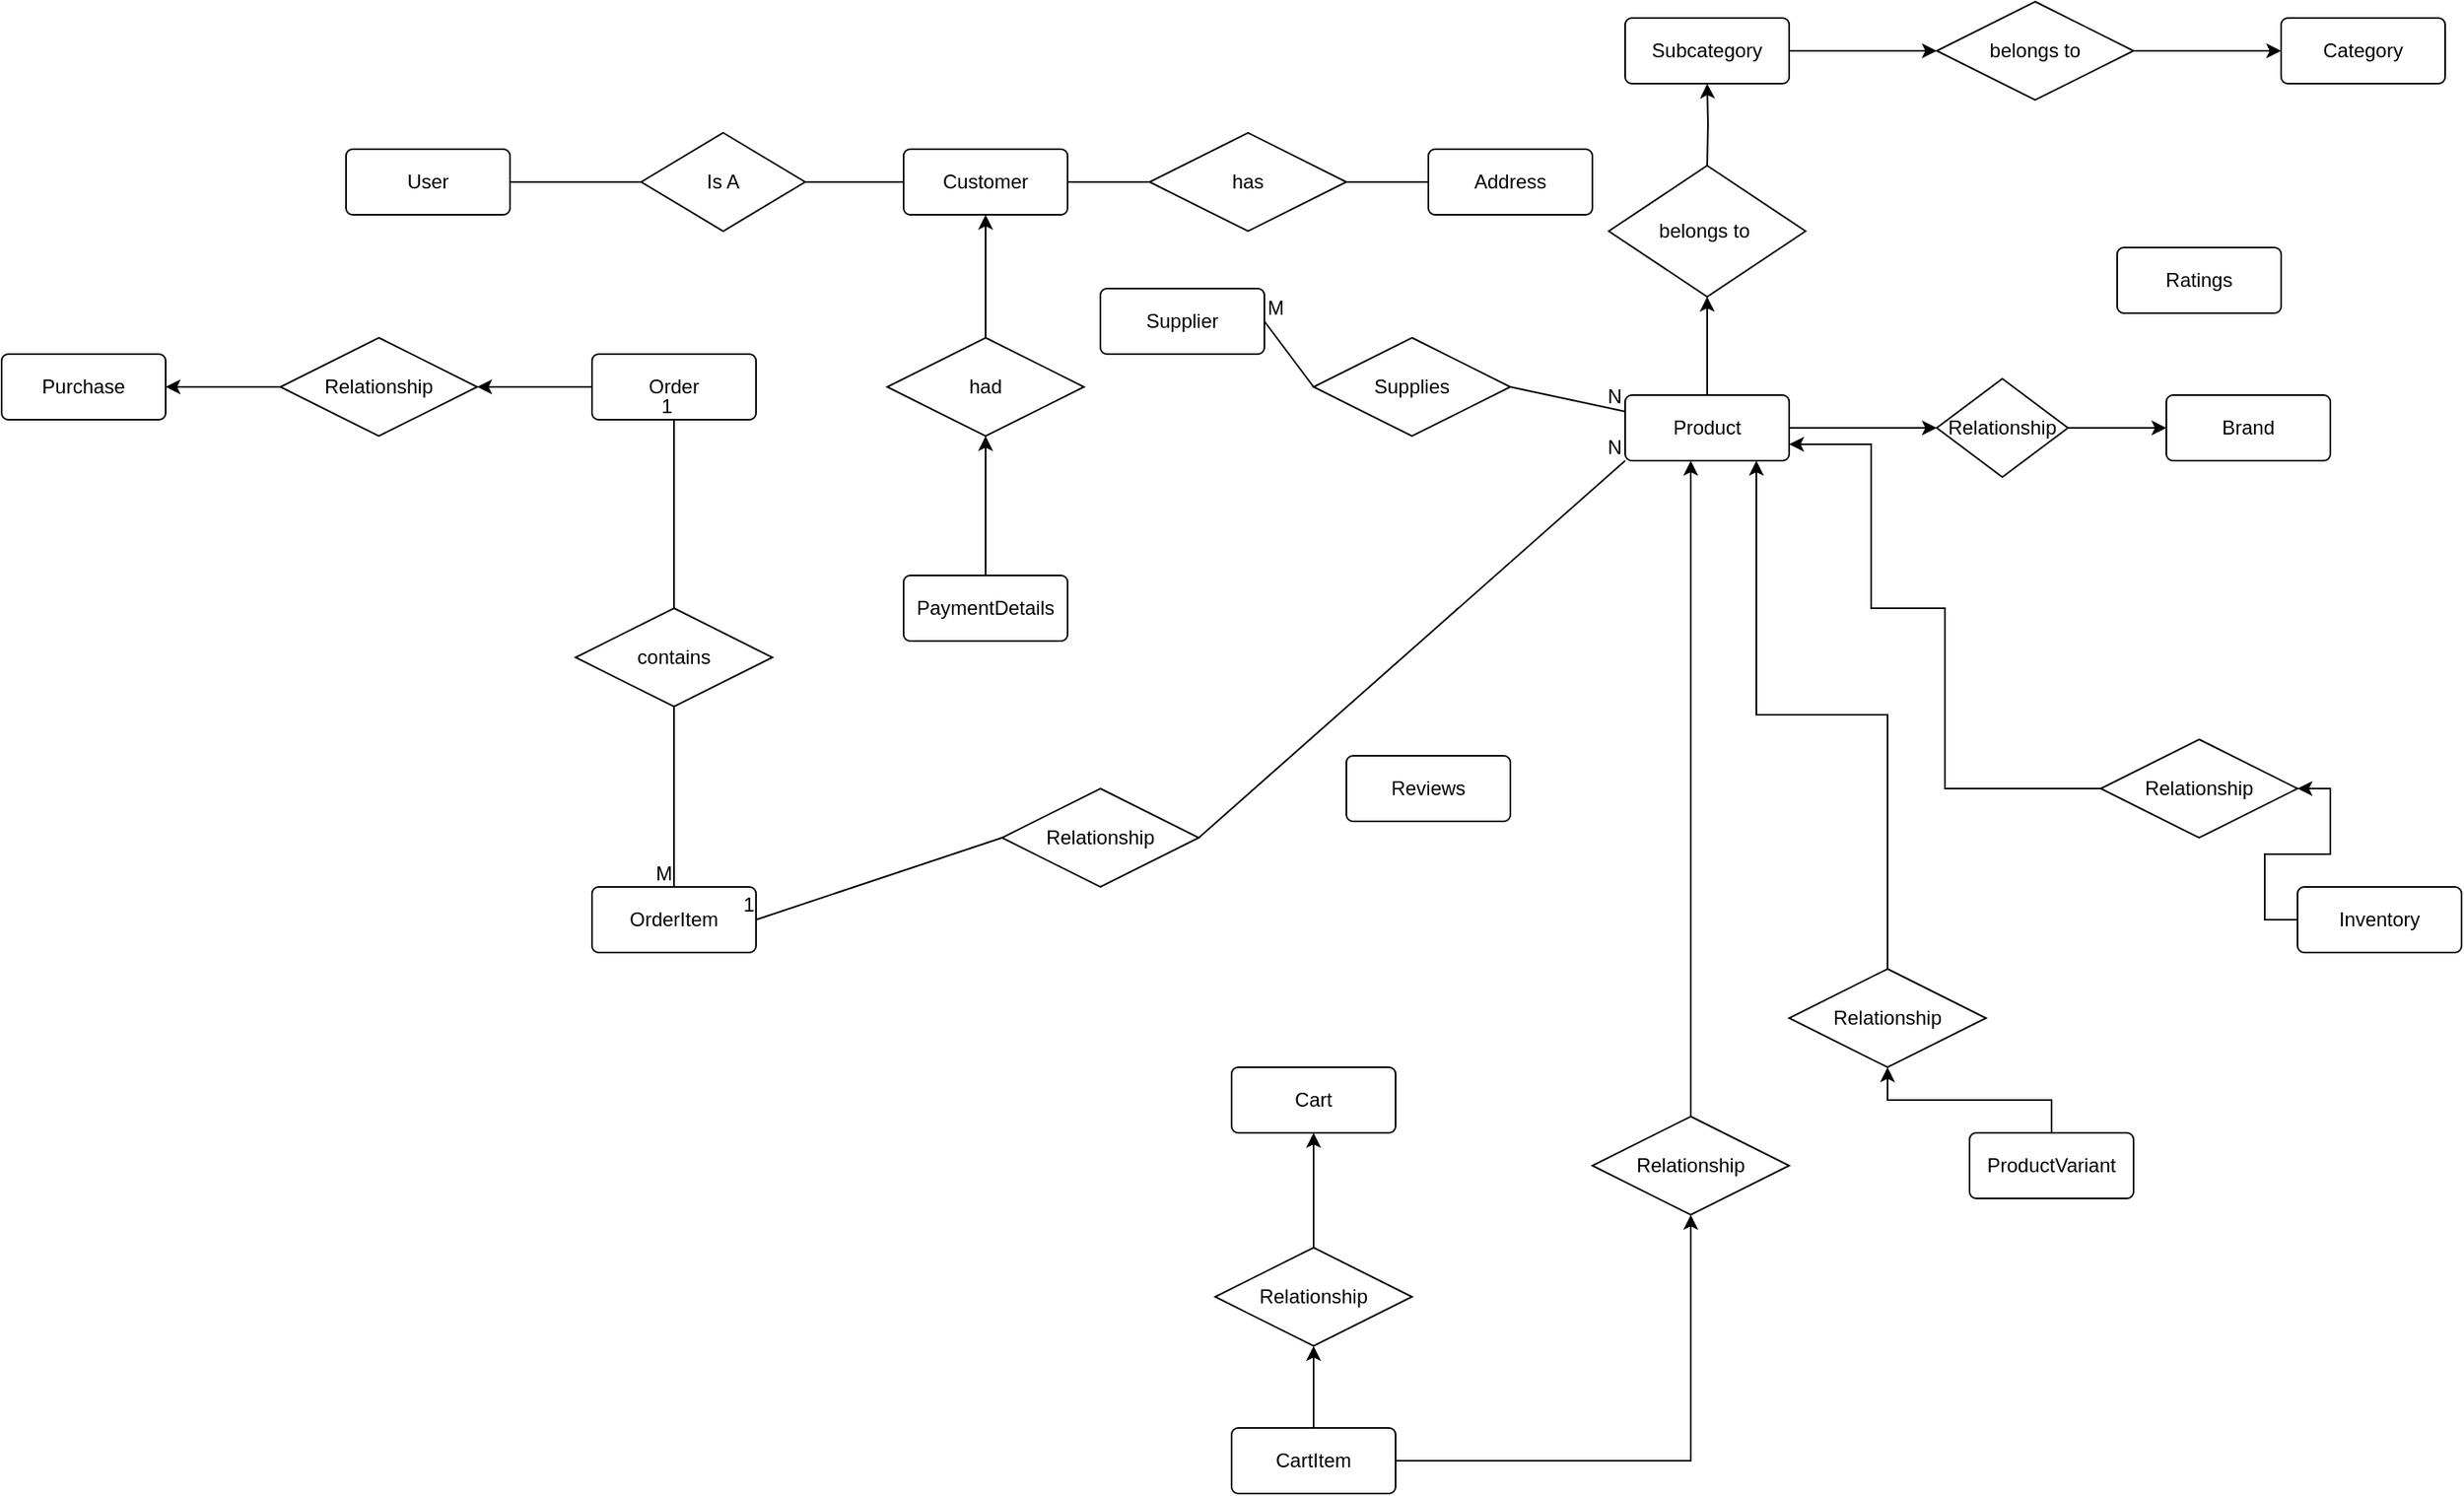 <mxfile version="23.1.4" type="github">
  <diagram id="R2lEEEUBdFMjLlhIrx00" name="Page-1">
    <mxGraphModel dx="2056" dy="659" grid="1" gridSize="10" guides="1" tooltips="1" connect="1" arrows="1" fold="1" page="1" pageScale="1" pageWidth="850" pageHeight="1100" math="0" shadow="0" extFonts="Permanent Marker^https://fonts.googleapis.com/css?family=Permanent+Marker">
      <root>
        <mxCell id="0" />
        <mxCell id="1" parent="0" />
        <mxCell id="cjXUIRvavYD3EJp5dhYw-69" style="edgeStyle=orthogonalEdgeStyle;rounded=0;orthogonalLoop=1;jettySize=auto;html=1;exitX=0;exitY=0.5;exitDx=0;exitDy=0;entryX=1;entryY=0.5;entryDx=0;entryDy=0;" edge="1" parent="1" source="cjXUIRvavYD3EJp5dhYw-1" target="cjXUIRvavYD3EJp5dhYw-68">
          <mxGeometry relative="1" as="geometry" />
        </mxCell>
        <mxCell id="cjXUIRvavYD3EJp5dhYw-1" value="Order" style="rounded=1;arcSize=10;whiteSpace=wrap;html=1;align=center;" vertex="1" parent="1">
          <mxGeometry x="-370" y="295" width="100" height="40" as="geometry" />
        </mxCell>
        <mxCell id="cjXUIRvavYD3EJp5dhYw-2" value="User&lt;br&gt;" style="rounded=1;arcSize=10;whiteSpace=wrap;html=1;align=center;" vertex="1" parent="1">
          <mxGeometry x="-520" y="170" width="100" height="40" as="geometry" />
        </mxCell>
        <mxCell id="cjXUIRvavYD3EJp5dhYw-20" style="edgeStyle=orthogonalEdgeStyle;rounded=0;orthogonalLoop=1;jettySize=auto;html=1;exitX=0.5;exitY=0;exitDx=0;exitDy=0;entryX=0.5;entryY=1;entryDx=0;entryDy=0;" edge="1" parent="1" source="cjXUIRvavYD3EJp5dhYw-3" target="cjXUIRvavYD3EJp5dhYw-16">
          <mxGeometry relative="1" as="geometry" />
        </mxCell>
        <mxCell id="cjXUIRvavYD3EJp5dhYw-26" style="edgeStyle=orthogonalEdgeStyle;rounded=0;orthogonalLoop=1;jettySize=auto;html=1;exitX=1;exitY=0.5;exitDx=0;exitDy=0;" edge="1" parent="1" source="cjXUIRvavYD3EJp5dhYw-3" target="cjXUIRvavYD3EJp5dhYw-23">
          <mxGeometry relative="1" as="geometry" />
        </mxCell>
        <mxCell id="cjXUIRvavYD3EJp5dhYw-3" value="Product" style="rounded=1;arcSize=10;whiteSpace=wrap;html=1;align=center;" vertex="1" parent="1">
          <mxGeometry x="260" y="320" width="100" height="40" as="geometry" />
        </mxCell>
        <mxCell id="cjXUIRvavYD3EJp5dhYw-4" value="Category" style="rounded=1;arcSize=10;whiteSpace=wrap;html=1;align=center;" vertex="1" parent="1">
          <mxGeometry x="660" y="90" width="100" height="40" as="geometry" />
        </mxCell>
        <mxCell id="cjXUIRvavYD3EJp5dhYw-62" style="edgeStyle=orthogonalEdgeStyle;rounded=0;orthogonalLoop=1;jettySize=auto;html=1;exitX=0.5;exitY=0;exitDx=0;exitDy=0;" edge="1" parent="1" source="cjXUIRvavYD3EJp5dhYw-5" target="cjXUIRvavYD3EJp5dhYw-60">
          <mxGeometry relative="1" as="geometry" />
        </mxCell>
        <mxCell id="cjXUIRvavYD3EJp5dhYw-72" style="edgeStyle=orthogonalEdgeStyle;rounded=0;orthogonalLoop=1;jettySize=auto;html=1;entryX=0.5;entryY=1;entryDx=0;entryDy=0;" edge="1" parent="1" source="cjXUIRvavYD3EJp5dhYw-5" target="cjXUIRvavYD3EJp5dhYw-71">
          <mxGeometry relative="1" as="geometry" />
        </mxCell>
        <mxCell id="cjXUIRvavYD3EJp5dhYw-5" value="CartItem" style="rounded=1;arcSize=10;whiteSpace=wrap;html=1;align=center;" vertex="1" parent="1">
          <mxGeometry x="20" y="950" width="100" height="40" as="geometry" />
        </mxCell>
        <mxCell id="cjXUIRvavYD3EJp5dhYw-54" style="edgeStyle=orthogonalEdgeStyle;rounded=0;orthogonalLoop=1;jettySize=auto;html=1;exitX=0.5;exitY=0;exitDx=0;exitDy=0;entryX=0.5;entryY=1;entryDx=0;entryDy=0;" edge="1" parent="1" source="cjXUIRvavYD3EJp5dhYw-6" target="cjXUIRvavYD3EJp5dhYw-52">
          <mxGeometry relative="1" as="geometry" />
        </mxCell>
        <mxCell id="cjXUIRvavYD3EJp5dhYw-6" value="ProductVariant" style="rounded=1;arcSize=10;whiteSpace=wrap;html=1;align=center;" vertex="1" parent="1">
          <mxGeometry x="470" y="770" width="100" height="40" as="geometry" />
        </mxCell>
        <mxCell id="cjXUIRvavYD3EJp5dhYw-7" value="Cart" style="rounded=1;arcSize=10;whiteSpace=wrap;html=1;align=center;" vertex="1" parent="1">
          <mxGeometry x="20" y="730" width="100" height="40" as="geometry" />
        </mxCell>
        <mxCell id="cjXUIRvavYD3EJp5dhYw-8" value="Brand" style="rounded=1;arcSize=10;whiteSpace=wrap;html=1;align=center;" vertex="1" parent="1">
          <mxGeometry x="590" y="320" width="100" height="40" as="geometry" />
        </mxCell>
        <mxCell id="cjXUIRvavYD3EJp5dhYw-21" style="edgeStyle=orthogonalEdgeStyle;rounded=0;orthogonalLoop=1;jettySize=auto;html=1;exitX=1;exitY=0.5;exitDx=0;exitDy=0;entryX=0;entryY=0.5;entryDx=0;entryDy=0;" edge="1" parent="1" source="cjXUIRvavYD3EJp5dhYw-9" target="cjXUIRvavYD3EJp5dhYw-10">
          <mxGeometry relative="1" as="geometry" />
        </mxCell>
        <mxCell id="cjXUIRvavYD3EJp5dhYw-9" value="Subcategory" style="rounded=1;arcSize=10;whiteSpace=wrap;html=1;align=center;" vertex="1" parent="1">
          <mxGeometry x="260" y="90" width="100" height="40" as="geometry" />
        </mxCell>
        <mxCell id="cjXUIRvavYD3EJp5dhYw-11" style="edgeStyle=orthogonalEdgeStyle;rounded=0;orthogonalLoop=1;jettySize=auto;html=1;exitX=1;exitY=0.5;exitDx=0;exitDy=0;" edge="1" parent="1" source="cjXUIRvavYD3EJp5dhYw-10" target="cjXUIRvavYD3EJp5dhYw-4">
          <mxGeometry relative="1" as="geometry" />
        </mxCell>
        <mxCell id="cjXUIRvavYD3EJp5dhYw-10" value="belongs to" style="shape=rhombus;perimeter=rhombusPerimeter;whiteSpace=wrap;html=1;align=center;" vertex="1" parent="1">
          <mxGeometry x="450" y="80" width="120" height="60" as="geometry" />
        </mxCell>
        <mxCell id="cjXUIRvavYD3EJp5dhYw-15" value="" style="edgeStyle=orthogonalEdgeStyle;rounded=0;orthogonalLoop=1;jettySize=auto;html=1;" edge="1" parent="1" target="cjXUIRvavYD3EJp5dhYw-9">
          <mxGeometry relative="1" as="geometry">
            <mxPoint x="310" y="180" as="sourcePoint" />
          </mxGeometry>
        </mxCell>
        <mxCell id="cjXUIRvavYD3EJp5dhYw-16" value="belongs to&amp;nbsp;" style="shape=rhombus;perimeter=rhombusPerimeter;whiteSpace=wrap;html=1;align=center;" vertex="1" parent="1">
          <mxGeometry x="250" y="180" width="120" height="80" as="geometry" />
        </mxCell>
        <mxCell id="cjXUIRvavYD3EJp5dhYw-25" style="edgeStyle=orthogonalEdgeStyle;rounded=0;orthogonalLoop=1;jettySize=auto;html=1;exitX=1;exitY=0.5;exitDx=0;exitDy=0;entryX=0;entryY=0.5;entryDx=0;entryDy=0;" edge="1" parent="1" source="cjXUIRvavYD3EJp5dhYw-23" target="cjXUIRvavYD3EJp5dhYw-8">
          <mxGeometry relative="1" as="geometry" />
        </mxCell>
        <mxCell id="cjXUIRvavYD3EJp5dhYw-23" value="Relationship" style="shape=rhombus;perimeter=rhombusPerimeter;whiteSpace=wrap;html=1;align=center;rotation=0;" vertex="1" parent="1">
          <mxGeometry x="450" y="310" width="80" height="60" as="geometry" />
        </mxCell>
        <mxCell id="cjXUIRvavYD3EJp5dhYw-27" value="Customer" style="rounded=1;arcSize=10;whiteSpace=wrap;html=1;align=center;" vertex="1" parent="1">
          <mxGeometry x="-180" y="170" width="100" height="40" as="geometry" />
        </mxCell>
        <mxCell id="cjXUIRvavYD3EJp5dhYw-28" value="OrderItem" style="rounded=1;arcSize=10;whiteSpace=wrap;html=1;align=center;" vertex="1" parent="1">
          <mxGeometry x="-370" y="620" width="100" height="40" as="geometry" />
        </mxCell>
        <mxCell id="cjXUIRvavYD3EJp5dhYw-29" value="Purchase" style="rounded=1;arcSize=10;whiteSpace=wrap;html=1;align=center;" vertex="1" parent="1">
          <mxGeometry x="-730" y="295" width="100" height="40" as="geometry" />
        </mxCell>
        <mxCell id="cjXUIRvavYD3EJp5dhYw-50" style="edgeStyle=orthogonalEdgeStyle;rounded=0;orthogonalLoop=1;jettySize=auto;html=1;exitX=0.5;exitY=0;exitDx=0;exitDy=0;" edge="1" parent="1" source="cjXUIRvavYD3EJp5dhYw-30" target="cjXUIRvavYD3EJp5dhYw-46">
          <mxGeometry relative="1" as="geometry" />
        </mxCell>
        <mxCell id="cjXUIRvavYD3EJp5dhYw-30" value="PaymentDetails" style="rounded=1;arcSize=10;whiteSpace=wrap;html=1;align=center;" vertex="1" parent="1">
          <mxGeometry x="-180" y="430" width="100" height="40" as="geometry" />
        </mxCell>
        <mxCell id="cjXUIRvavYD3EJp5dhYw-32" value="Address" style="rounded=1;arcSize=10;whiteSpace=wrap;html=1;align=center;" vertex="1" parent="1">
          <mxGeometry x="140" y="170" width="100" height="40" as="geometry" />
        </mxCell>
        <mxCell id="cjXUIRvavYD3EJp5dhYw-80" style="edgeStyle=orthogonalEdgeStyle;rounded=0;orthogonalLoop=1;jettySize=auto;html=1;exitX=0;exitY=0.5;exitDx=0;exitDy=0;entryX=1;entryY=0.5;entryDx=0;entryDy=0;" edge="1" parent="1" source="cjXUIRvavYD3EJp5dhYw-34" target="cjXUIRvavYD3EJp5dhYw-77">
          <mxGeometry relative="1" as="geometry" />
        </mxCell>
        <mxCell id="cjXUIRvavYD3EJp5dhYw-34" value="Inventory" style="rounded=1;arcSize=10;whiteSpace=wrap;html=1;align=center;" vertex="1" parent="1">
          <mxGeometry x="670" y="620" width="100" height="40" as="geometry" />
        </mxCell>
        <mxCell id="cjXUIRvavYD3EJp5dhYw-37" value="Supplier" style="rounded=1;arcSize=10;whiteSpace=wrap;html=1;align=center;" vertex="1" parent="1">
          <mxGeometry x="-60" y="255" width="100" height="40" as="geometry" />
        </mxCell>
        <mxCell id="cjXUIRvavYD3EJp5dhYw-38" value="Is A" style="shape=rhombus;perimeter=rhombusPerimeter;whiteSpace=wrap;html=1;align=center;" vertex="1" parent="1">
          <mxGeometry x="-340" y="160" width="100" height="60" as="geometry" />
        </mxCell>
        <mxCell id="cjXUIRvavYD3EJp5dhYw-43" value="contains" style="shape=rhombus;perimeter=rhombusPerimeter;whiteSpace=wrap;html=1;align=center;" vertex="1" parent="1">
          <mxGeometry x="-380" y="450" width="120" height="60" as="geometry" />
        </mxCell>
        <mxCell id="cjXUIRvavYD3EJp5dhYw-51" style="edgeStyle=orthogonalEdgeStyle;rounded=0;orthogonalLoop=1;jettySize=auto;html=1;exitX=0.5;exitY=0;exitDx=0;exitDy=0;entryX=0.5;entryY=1;entryDx=0;entryDy=0;" edge="1" parent="1" source="cjXUIRvavYD3EJp5dhYw-46" target="cjXUIRvavYD3EJp5dhYw-27">
          <mxGeometry relative="1" as="geometry" />
        </mxCell>
        <mxCell id="cjXUIRvavYD3EJp5dhYw-46" value="had" style="shape=rhombus;perimeter=rhombusPerimeter;whiteSpace=wrap;html=1;align=center;" vertex="1" parent="1">
          <mxGeometry x="-190" y="285" width="120" height="60" as="geometry" />
        </mxCell>
        <mxCell id="cjXUIRvavYD3EJp5dhYw-53" style="edgeStyle=orthogonalEdgeStyle;rounded=0;orthogonalLoop=1;jettySize=auto;html=1;exitX=0.5;exitY=0;exitDx=0;exitDy=0;" edge="1" parent="1" source="cjXUIRvavYD3EJp5dhYw-52" target="cjXUIRvavYD3EJp5dhYw-3">
          <mxGeometry relative="1" as="geometry">
            <Array as="points">
              <mxPoint x="420" y="515" />
              <mxPoint x="340" y="515" />
            </Array>
          </mxGeometry>
        </mxCell>
        <mxCell id="cjXUIRvavYD3EJp5dhYw-52" value="Relationship" style="shape=rhombus;perimeter=rhombusPerimeter;whiteSpace=wrap;html=1;align=center;" vertex="1" parent="1">
          <mxGeometry x="360" y="670" width="120" height="60" as="geometry" />
        </mxCell>
        <mxCell id="cjXUIRvavYD3EJp5dhYw-55" value="Supplies" style="shape=rhombus;perimeter=rhombusPerimeter;whiteSpace=wrap;html=1;align=center;" vertex="1" parent="1">
          <mxGeometry x="70" y="285" width="120" height="60" as="geometry" />
        </mxCell>
        <mxCell id="cjXUIRvavYD3EJp5dhYw-61" style="edgeStyle=orthogonalEdgeStyle;rounded=0;orthogonalLoop=1;jettySize=auto;html=1;exitX=0.5;exitY=0;exitDx=0;exitDy=0;entryX=0.5;entryY=1;entryDx=0;entryDy=0;" edge="1" parent="1" source="cjXUIRvavYD3EJp5dhYw-60" target="cjXUIRvavYD3EJp5dhYw-7">
          <mxGeometry relative="1" as="geometry" />
        </mxCell>
        <mxCell id="cjXUIRvavYD3EJp5dhYw-60" value="Relationship" style="shape=rhombus;perimeter=rhombusPerimeter;whiteSpace=wrap;html=1;align=center;" vertex="1" parent="1">
          <mxGeometry x="10" y="840" width="120" height="60" as="geometry" />
        </mxCell>
        <mxCell id="cjXUIRvavYD3EJp5dhYw-63" value="has" style="shape=rhombus;perimeter=rhombusPerimeter;whiteSpace=wrap;html=1;align=center;" vertex="1" parent="1">
          <mxGeometry x="-30" y="160" width="120" height="60" as="geometry" />
        </mxCell>
        <mxCell id="cjXUIRvavYD3EJp5dhYw-70" style="edgeStyle=orthogonalEdgeStyle;rounded=0;orthogonalLoop=1;jettySize=auto;html=1;exitX=0;exitY=0.5;exitDx=0;exitDy=0;entryX=1;entryY=0.5;entryDx=0;entryDy=0;" edge="1" parent="1" source="cjXUIRvavYD3EJp5dhYw-68" target="cjXUIRvavYD3EJp5dhYw-29">
          <mxGeometry relative="1" as="geometry" />
        </mxCell>
        <mxCell id="cjXUIRvavYD3EJp5dhYw-68" value="Relationship" style="shape=rhombus;perimeter=rhombusPerimeter;whiteSpace=wrap;html=1;align=center;" vertex="1" parent="1">
          <mxGeometry x="-560" y="285" width="120" height="60" as="geometry" />
        </mxCell>
        <mxCell id="cjXUIRvavYD3EJp5dhYw-71" value="Relationship" style="shape=rhombus;perimeter=rhombusPerimeter;whiteSpace=wrap;html=1;align=center;" vertex="1" parent="1">
          <mxGeometry x="240" y="760" width="120" height="60" as="geometry" />
        </mxCell>
        <mxCell id="cjXUIRvavYD3EJp5dhYw-73" style="edgeStyle=orthogonalEdgeStyle;rounded=0;orthogonalLoop=1;jettySize=auto;html=1;exitX=0.5;exitY=0;exitDx=0;exitDy=0;" edge="1" parent="1" source="cjXUIRvavYD3EJp5dhYw-71">
          <mxGeometry relative="1" as="geometry">
            <mxPoint x="259.9" y="545" as="sourcePoint" />
            <mxPoint x="300" y="360" as="targetPoint" />
            <Array as="points">
              <mxPoint x="300" y="470" />
              <mxPoint x="300" y="470" />
            </Array>
          </mxGeometry>
        </mxCell>
        <mxCell id="cjXUIRvavYD3EJp5dhYw-74" value="Relationship" style="shape=rhombus;perimeter=rhombusPerimeter;whiteSpace=wrap;html=1;align=center;" vertex="1" parent="1">
          <mxGeometry x="-120" y="560" width="120" height="60" as="geometry" />
        </mxCell>
        <mxCell id="cjXUIRvavYD3EJp5dhYw-78" style="edgeStyle=orthogonalEdgeStyle;rounded=0;orthogonalLoop=1;jettySize=auto;html=1;exitX=0;exitY=0.5;exitDx=0;exitDy=0;entryX=1;entryY=0.75;entryDx=0;entryDy=0;" edge="1" parent="1" source="cjXUIRvavYD3EJp5dhYw-77" target="cjXUIRvavYD3EJp5dhYw-3">
          <mxGeometry relative="1" as="geometry">
            <Array as="points">
              <mxPoint x="455" y="560" />
              <mxPoint x="455" y="450" />
              <mxPoint x="410" y="450" />
              <mxPoint x="410" y="350" />
            </Array>
          </mxGeometry>
        </mxCell>
        <mxCell id="cjXUIRvavYD3EJp5dhYw-77" value="Relationship" style="shape=rhombus;perimeter=rhombusPerimeter;whiteSpace=wrap;html=1;align=center;" vertex="1" parent="1">
          <mxGeometry x="550" y="530" width="120" height="60" as="geometry" />
        </mxCell>
        <mxCell id="cjXUIRvavYD3EJp5dhYw-86" value="Reviews" style="rounded=1;arcSize=10;whiteSpace=wrap;html=1;align=center;" vertex="1" parent="1">
          <mxGeometry x="90" y="540" width="100" height="40" as="geometry" />
        </mxCell>
        <mxCell id="cjXUIRvavYD3EJp5dhYw-87" value="Ratings" style="rounded=1;arcSize=10;whiteSpace=wrap;html=1;align=center;" vertex="1" parent="1">
          <mxGeometry x="560" y="230" width="100" height="40" as="geometry" />
        </mxCell>
        <mxCell id="cjXUIRvavYD3EJp5dhYw-95" value="" style="endArrow=none;html=1;rounded=0;exitX=1;exitY=0.5;exitDx=0;exitDy=0;" edge="1" parent="1" source="cjXUIRvavYD3EJp5dhYw-74">
          <mxGeometry relative="1" as="geometry">
            <mxPoint x="100" y="494" as="sourcePoint" />
            <mxPoint x="260" y="360" as="targetPoint" />
            <Array as="points" />
          </mxGeometry>
        </mxCell>
        <mxCell id="cjXUIRvavYD3EJp5dhYw-96" value="N" style="resizable=0;html=1;whiteSpace=wrap;align=right;verticalAlign=bottom;" connectable="0" vertex="1" parent="cjXUIRvavYD3EJp5dhYw-95">
          <mxGeometry x="1" relative="1" as="geometry" />
        </mxCell>
        <mxCell id="cjXUIRvavYD3EJp5dhYw-97" value="" style="endArrow=none;html=1;rounded=0;exitX=0;exitY=0.5;exitDx=0;exitDy=0;entryX=1;entryY=0.5;entryDx=0;entryDy=0;" edge="1" parent="1" source="cjXUIRvavYD3EJp5dhYw-74" target="cjXUIRvavYD3EJp5dhYw-28">
          <mxGeometry relative="1" as="geometry">
            <mxPoint x="-260" y="530" as="sourcePoint" />
            <mxPoint x="-250" y="560" as="targetPoint" />
          </mxGeometry>
        </mxCell>
        <mxCell id="cjXUIRvavYD3EJp5dhYw-98" value="1" style="resizable=0;html=1;whiteSpace=wrap;align=right;verticalAlign=bottom;" connectable="0" vertex="1" parent="cjXUIRvavYD3EJp5dhYw-97">
          <mxGeometry x="1" relative="1" as="geometry" />
        </mxCell>
        <mxCell id="cjXUIRvavYD3EJp5dhYw-100" value="" style="endArrow=none;html=1;rounded=0;exitX=1;exitY=0.5;exitDx=0;exitDy=0;entryX=0;entryY=0.5;entryDx=0;entryDy=0;" edge="1" parent="1" source="cjXUIRvavYD3EJp5dhYw-37" target="cjXUIRvavYD3EJp5dhYw-55">
          <mxGeometry relative="1" as="geometry">
            <mxPoint y="430" as="sourcePoint" />
            <mxPoint x="160" y="430" as="targetPoint" />
          </mxGeometry>
        </mxCell>
        <mxCell id="cjXUIRvavYD3EJp5dhYw-101" value="M" style="resizable=0;html=1;whiteSpace=wrap;align=left;verticalAlign=bottom;" connectable="0" vertex="1" parent="cjXUIRvavYD3EJp5dhYw-100">
          <mxGeometry x="-1" relative="1" as="geometry" />
        </mxCell>
        <mxCell id="cjXUIRvavYD3EJp5dhYw-103" value="" style="endArrow=none;html=1;rounded=0;exitX=1;exitY=0.5;exitDx=0;exitDy=0;entryX=0;entryY=0.25;entryDx=0;entryDy=0;" edge="1" parent="1" source="cjXUIRvavYD3EJp5dhYw-55" target="cjXUIRvavYD3EJp5dhYw-3">
          <mxGeometry relative="1" as="geometry">
            <mxPoint x="50" y="380" as="sourcePoint" />
            <mxPoint x="210" y="380" as="targetPoint" />
          </mxGeometry>
        </mxCell>
        <mxCell id="cjXUIRvavYD3EJp5dhYw-104" value="N" style="resizable=0;html=1;whiteSpace=wrap;align=right;verticalAlign=bottom;" connectable="0" vertex="1" parent="cjXUIRvavYD3EJp5dhYw-103">
          <mxGeometry x="1" relative="1" as="geometry" />
        </mxCell>
        <mxCell id="cjXUIRvavYD3EJp5dhYw-108" value="" style="endArrow=none;html=1;rounded=0;exitX=0.5;exitY=1;exitDx=0;exitDy=0;" edge="1" parent="1" source="cjXUIRvavYD3EJp5dhYw-43" target="cjXUIRvavYD3EJp5dhYw-28">
          <mxGeometry relative="1" as="geometry">
            <mxPoint x="-400" y="560" as="sourcePoint" />
            <mxPoint x="-240" y="560" as="targetPoint" />
          </mxGeometry>
        </mxCell>
        <mxCell id="cjXUIRvavYD3EJp5dhYw-109" value="M" style="resizable=0;html=1;whiteSpace=wrap;align=right;verticalAlign=bottom;" connectable="0" vertex="1" parent="cjXUIRvavYD3EJp5dhYw-108">
          <mxGeometry x="1" relative="1" as="geometry" />
        </mxCell>
        <mxCell id="cjXUIRvavYD3EJp5dhYw-112" value="" style="endArrow=none;html=1;rounded=0;exitX=0.5;exitY=0;exitDx=0;exitDy=0;entryX=0.5;entryY=1;entryDx=0;entryDy=0;" edge="1" parent="1" source="cjXUIRvavYD3EJp5dhYw-43" target="cjXUIRvavYD3EJp5dhYw-1">
          <mxGeometry relative="1" as="geometry">
            <mxPoint x="-260" y="370" as="sourcePoint" />
            <mxPoint x="-260" y="480" as="targetPoint" />
          </mxGeometry>
        </mxCell>
        <mxCell id="cjXUIRvavYD3EJp5dhYw-113" value="1" style="resizable=0;html=1;whiteSpace=wrap;align=right;verticalAlign=bottom;" connectable="0" vertex="1" parent="cjXUIRvavYD3EJp5dhYw-112">
          <mxGeometry x="1" relative="1" as="geometry" />
        </mxCell>
        <mxCell id="cjXUIRvavYD3EJp5dhYw-114" value="" style="endArrow=none;html=1;rounded=0;" edge="1" parent="1" source="cjXUIRvavYD3EJp5dhYw-27">
          <mxGeometry relative="1" as="geometry">
            <mxPoint x="-80" y="190" as="sourcePoint" />
            <mxPoint x="-30" y="190" as="targetPoint" />
          </mxGeometry>
        </mxCell>
        <mxCell id="cjXUIRvavYD3EJp5dhYw-117" value="" style="endArrow=none;html=1;rounded=0;entryX=0;entryY=0.5;entryDx=0;entryDy=0;exitX=1;exitY=0.5;exitDx=0;exitDy=0;" edge="1" parent="1" source="cjXUIRvavYD3EJp5dhYw-63" target="cjXUIRvavYD3EJp5dhYw-32">
          <mxGeometry relative="1" as="geometry">
            <mxPoint x="110" y="200" as="sourcePoint" />
            <mxPoint x="150" y="190" as="targetPoint" />
          </mxGeometry>
        </mxCell>
        <mxCell id="cjXUIRvavYD3EJp5dhYw-118" value="" style="endArrow=none;html=1;rounded=0;" edge="1" parent="1">
          <mxGeometry relative="1" as="geometry">
            <mxPoint x="-420" y="190" as="sourcePoint" />
            <mxPoint x="-340" y="190" as="targetPoint" />
          </mxGeometry>
        </mxCell>
        <mxCell id="cjXUIRvavYD3EJp5dhYw-119" value="" style="endArrow=none;html=1;rounded=0;entryX=0;entryY=0.5;entryDx=0;entryDy=0;" edge="1" parent="1" source="cjXUIRvavYD3EJp5dhYw-38" target="cjXUIRvavYD3EJp5dhYw-27">
          <mxGeometry relative="1" as="geometry">
            <mxPoint x="-320" y="260" as="sourcePoint" />
            <mxPoint x="-160" y="260" as="targetPoint" />
          </mxGeometry>
        </mxCell>
      </root>
    </mxGraphModel>
  </diagram>
</mxfile>
